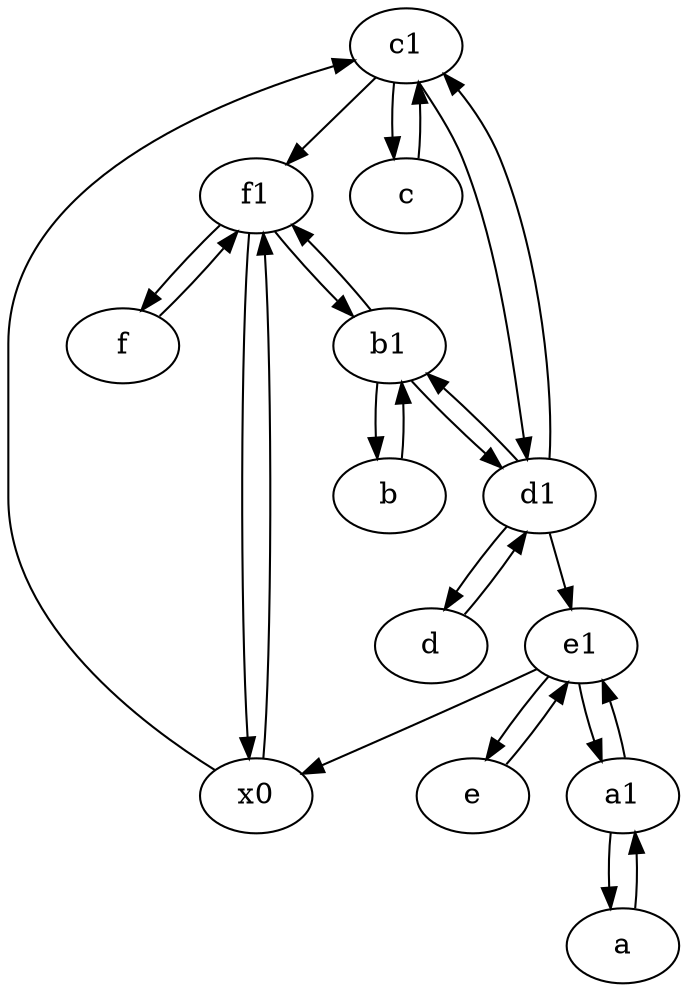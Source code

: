 digraph  {
	c1 [pos="30,15!"];
	d [pos="20,30!"];
	a [pos="40,10!"];
	f1;
	x0;
	d1 [pos="25,30!"];
	e [pos="30,50!"];
	b1 [pos="45,20!"];
	c [pos="20,10!"];
	f [pos="15,45!"];
	b [pos="50,20!"];
	a1 [pos="40,15!"];
	e1 [pos="25,45!"];
	b -> b1;
	c1 -> f1;
	a -> a1;
	a1 -> e1;
	x0 -> f1;
	d1 -> e1;
	a1 -> a;
	c1 -> d1;
	c -> c1;
	f1 -> x0;
	f -> f1;
	f1 -> b1;
	c1 -> c;
	e1 -> x0;
	b1 -> f1;
	d1 -> c1;
	f1 -> f;
	e -> e1;
	d1 -> b1;
	b1 -> d1;
	b1 -> b;
	e1 -> e;
	e1 -> a1;
	d1 -> d;
	x0 -> c1;
	d -> d1;

	}